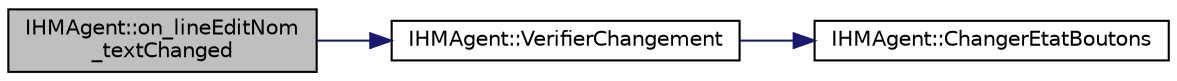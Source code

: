 digraph "IHMAgent::on_lineEditNom_textChanged"
{
 // LATEX_PDF_SIZE
  edge [fontname="Helvetica",fontsize="10",labelfontname="Helvetica",labelfontsize="10"];
  node [fontname="Helvetica",fontsize="10",shape=record];
  rankdir="LR";
  Node1 [label="IHMAgent::on_lineEditNom\l_textChanged",height=0.2,width=0.4,color="black", fillcolor="grey75", style="filled", fontcolor="black",tooltip="IHMAgent::on_lineEditNom_textChanged Lors d'un changement dans le champ nom, on verifie si les inform..."];
  Node1 -> Node2 [color="midnightblue",fontsize="10",style="solid",fontname="Helvetica"];
  Node2 [label="IHMAgent::VerifierChangement",height=0.2,width=0.4,color="black", fillcolor="white", style="filled",URL="$class_i_h_m_agent.html#a98edd1e168c8488c27a8297f10569937",tooltip="IHMAgent::VerifierChangement Verifie si les informations contenue dans les champ sont identiques à ce..."];
  Node2 -> Node3 [color="midnightblue",fontsize="10",style="solid",fontname="Helvetica"];
  Node3 [label="IHMAgent::ChangerEtatBoutons",height=0.2,width=0.4,color="black", fillcolor="white", style="filled",URL="$class_i_h_m_agent.html#ab13928a44729374558c428731ac06dc3",tooltip="IHMAgent::ChangerEtatBoutons Permet de changer l'état des boutons sur l'ihm."];
}
